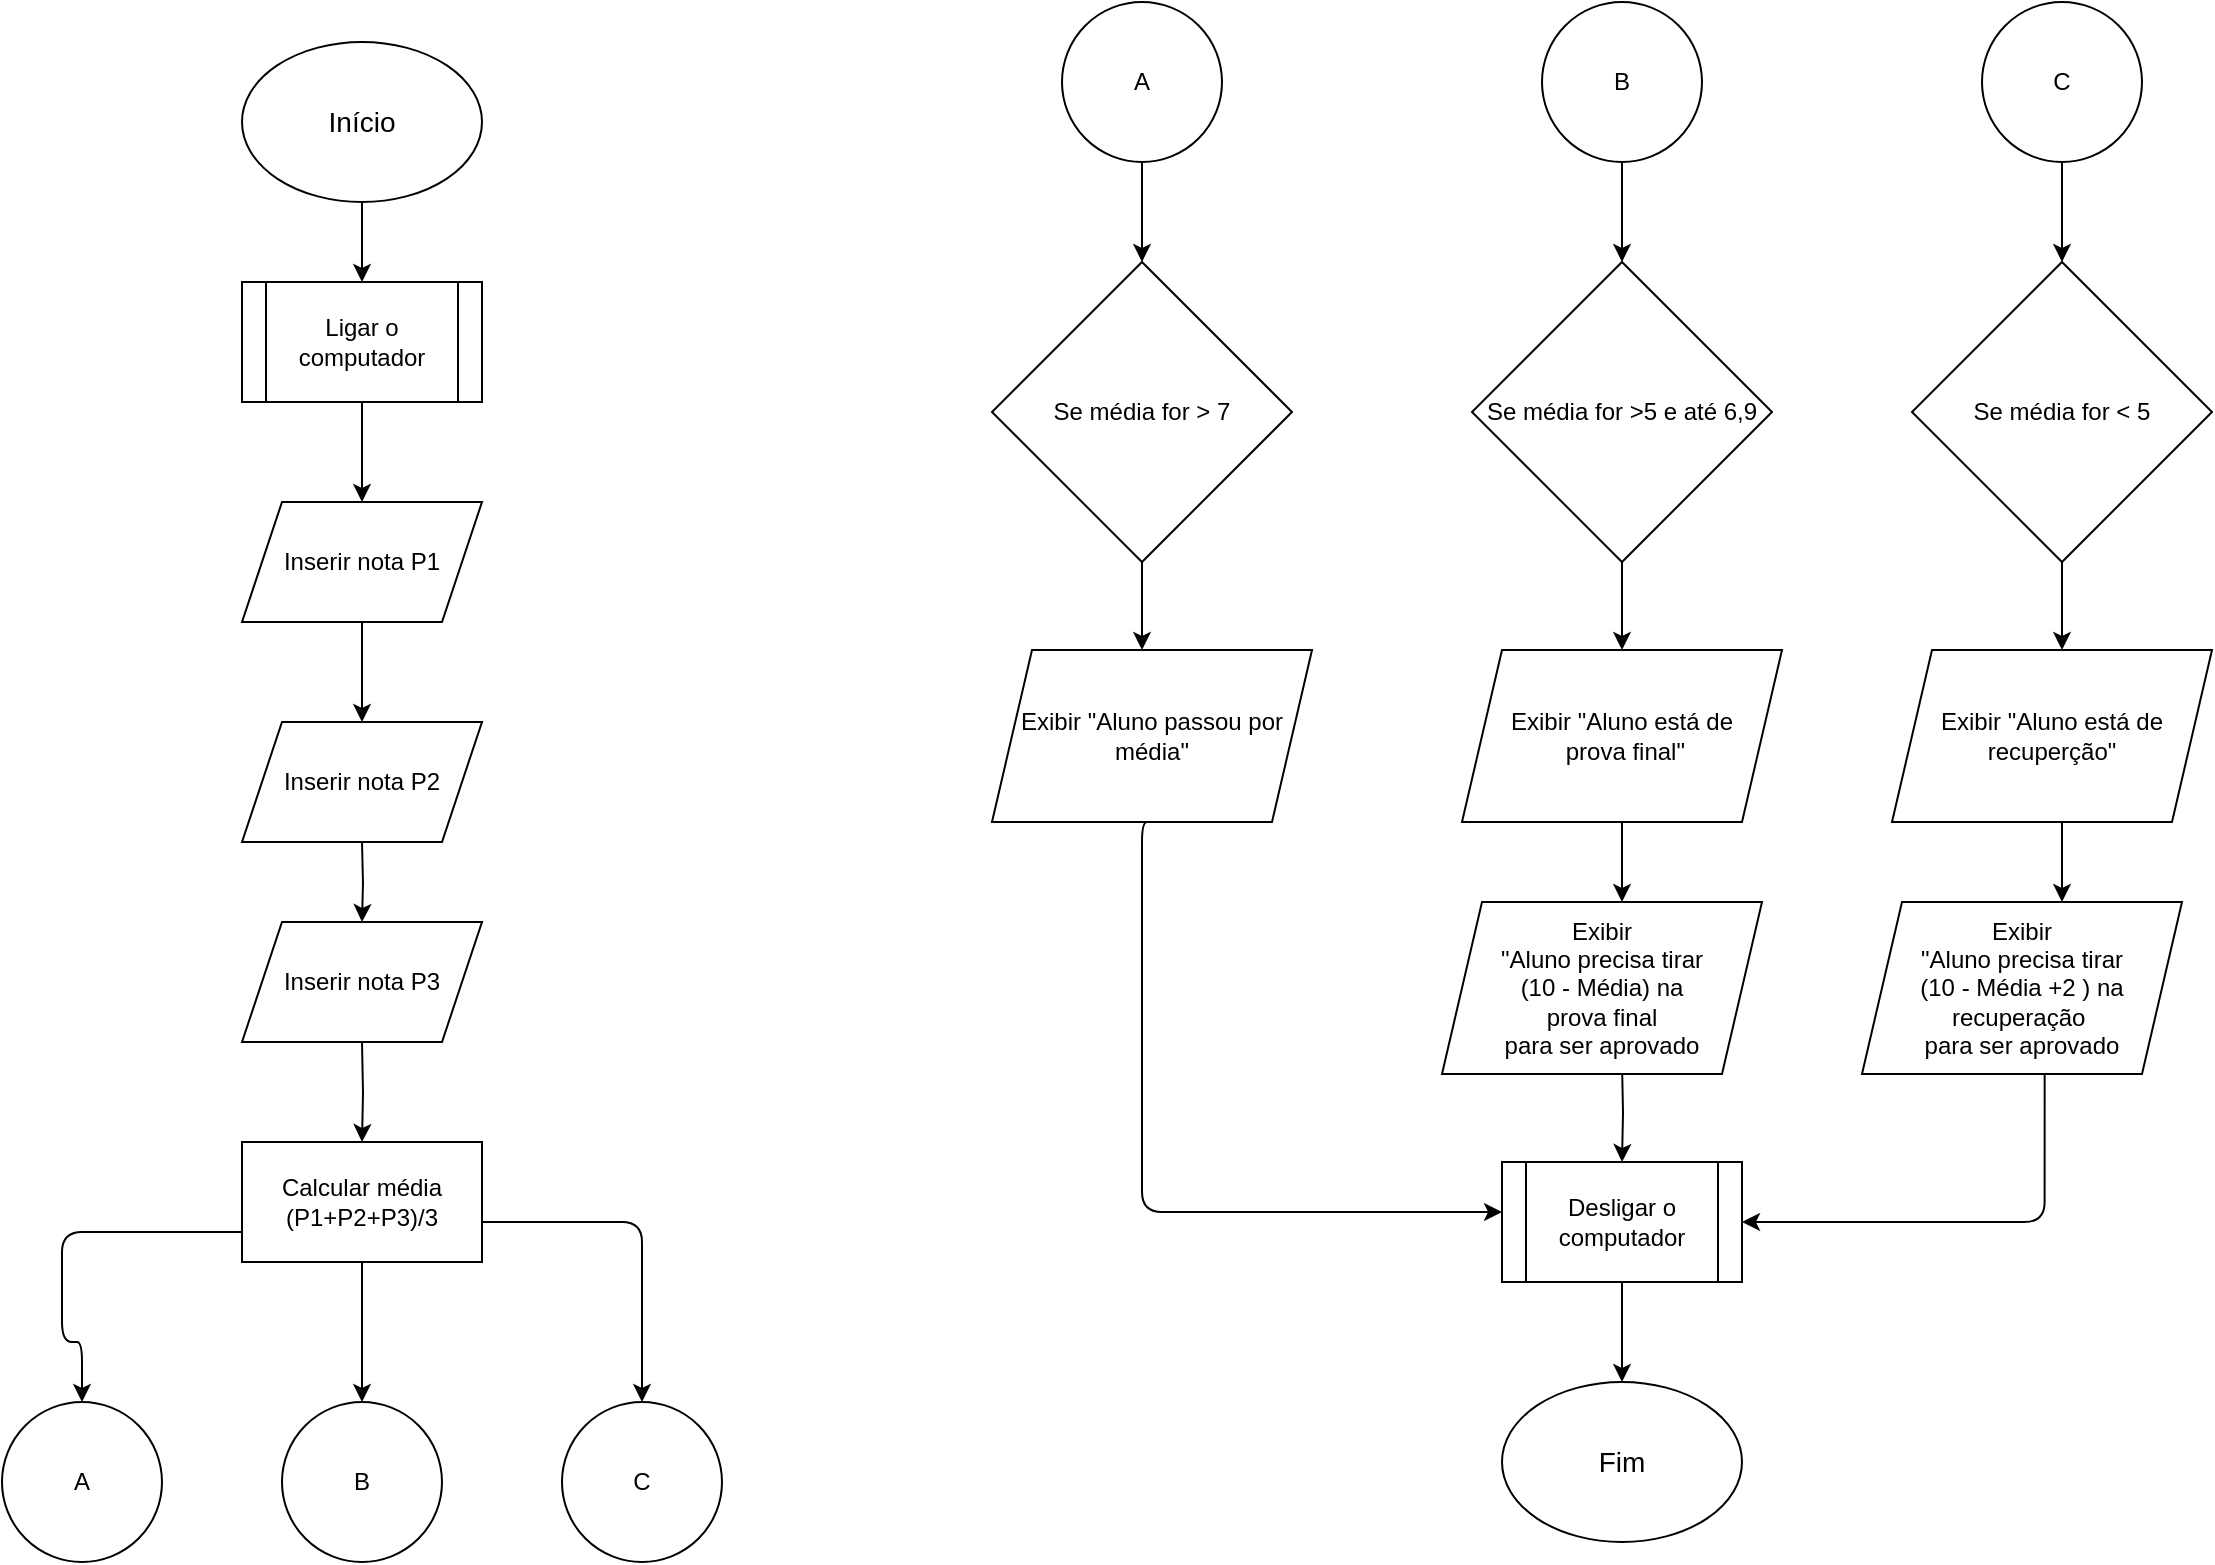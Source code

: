 <mxfile version="13.6.10" type="github">
  <diagram id="C5RBs43oDa-KdzZeNtuy" name="Page-1">
    <mxGraphModel dx="1422" dy="713" grid="1" gridSize="10" guides="1" tooltips="1" connect="1" arrows="1" fold="1" page="1" pageScale="1" pageWidth="1169" pageHeight="827" math="0" shadow="0">
      <root>
        <mxCell id="WIyWlLk6GJQsqaUBKTNV-0" />
        <mxCell id="WIyWlLk6GJQsqaUBKTNV-1" parent="WIyWlLk6GJQsqaUBKTNV-0" />
        <mxCell id="b-WoiUY8-uhjvhbyDWzW-23" value="" style="edgeStyle=orthogonalEdgeStyle;rounded=0;orthogonalLoop=1;jettySize=auto;html=1;" parent="WIyWlLk6GJQsqaUBKTNV-1" source="b-WoiUY8-uhjvhbyDWzW-0" target="b-WoiUY8-uhjvhbyDWzW-1" edge="1">
          <mxGeometry relative="1" as="geometry" />
        </mxCell>
        <mxCell id="b-WoiUY8-uhjvhbyDWzW-0" value="&lt;font style=&quot;font-size: 14px&quot;&gt;Início&lt;/font&gt;" style="ellipse;whiteSpace=wrap;html=1;" parent="WIyWlLk6GJQsqaUBKTNV-1" vertex="1">
          <mxGeometry x="140" y="50" width="120" height="80" as="geometry" />
        </mxCell>
        <mxCell id="b-WoiUY8-uhjvhbyDWzW-19" value="" style="edgeStyle=orthogonalEdgeStyle;rounded=0;orthogonalLoop=1;jettySize=auto;html=1;" parent="WIyWlLk6GJQsqaUBKTNV-1" source="b-WoiUY8-uhjvhbyDWzW-1" edge="1">
          <mxGeometry relative="1" as="geometry">
            <mxPoint x="200" y="280" as="targetPoint" />
          </mxGeometry>
        </mxCell>
        <mxCell id="b-WoiUY8-uhjvhbyDWzW-1" value="Ligar o computador" style="shape=process;whiteSpace=wrap;html=1;backgroundOutline=1;" parent="WIyWlLk6GJQsqaUBKTNV-1" vertex="1">
          <mxGeometry x="140" y="170" width="120" height="60" as="geometry" />
        </mxCell>
        <mxCell id="b-WoiUY8-uhjvhbyDWzW-20" value="" style="edgeStyle=orthogonalEdgeStyle;rounded=0;orthogonalLoop=1;jettySize=auto;html=1;" parent="WIyWlLk6GJQsqaUBKTNV-1" edge="1">
          <mxGeometry relative="1" as="geometry">
            <mxPoint x="200" y="340" as="sourcePoint" />
            <mxPoint x="200" y="390" as="targetPoint" />
          </mxGeometry>
        </mxCell>
        <mxCell id="b-WoiUY8-uhjvhbyDWzW-21" value="" style="edgeStyle=orthogonalEdgeStyle;rounded=0;orthogonalLoop=1;jettySize=auto;html=1;" parent="WIyWlLk6GJQsqaUBKTNV-1" edge="1">
          <mxGeometry relative="1" as="geometry">
            <mxPoint x="200" y="450" as="sourcePoint" />
            <mxPoint x="200" y="490" as="targetPoint" />
          </mxGeometry>
        </mxCell>
        <mxCell id="b-WoiUY8-uhjvhbyDWzW-22" value="" style="edgeStyle=orthogonalEdgeStyle;rounded=0;orthogonalLoop=1;jettySize=auto;html=1;" parent="WIyWlLk6GJQsqaUBKTNV-1" target="b-WoiUY8-uhjvhbyDWzW-8" edge="1">
          <mxGeometry relative="1" as="geometry">
            <mxPoint x="200" y="550" as="sourcePoint" />
          </mxGeometry>
        </mxCell>
        <mxCell id="b-WoiUY8-uhjvhbyDWzW-5" value="C" style="ellipse;whiteSpace=wrap;html=1;aspect=fixed;" parent="WIyWlLk6GJQsqaUBKTNV-1" vertex="1">
          <mxGeometry x="300" y="730" width="80" height="80" as="geometry" />
        </mxCell>
        <mxCell id="b-WoiUY8-uhjvhbyDWzW-6" value="A" style="ellipse;whiteSpace=wrap;html=1;aspect=fixed;" parent="WIyWlLk6GJQsqaUBKTNV-1" vertex="1">
          <mxGeometry x="20" y="730" width="80" height="80" as="geometry" />
        </mxCell>
        <mxCell id="b-WoiUY8-uhjvhbyDWzW-7" value="B" style="ellipse;whiteSpace=wrap;html=1;aspect=fixed;" parent="WIyWlLk6GJQsqaUBKTNV-1" vertex="1">
          <mxGeometry x="160" y="730" width="80" height="80" as="geometry" />
        </mxCell>
        <mxCell id="b-WoiUY8-uhjvhbyDWzW-42" value="" style="edgeStyle=orthogonalEdgeStyle;rounded=0;orthogonalLoop=1;jettySize=auto;html=1;" parent="WIyWlLk6GJQsqaUBKTNV-1" source="b-WoiUY8-uhjvhbyDWzW-8" target="b-WoiUY8-uhjvhbyDWzW-7" edge="1">
          <mxGeometry relative="1" as="geometry" />
        </mxCell>
        <mxCell id="b-WoiUY8-uhjvhbyDWzW-8" value="Calcular média (P1+P2+P3)/3" style="rounded=0;whiteSpace=wrap;html=1;" parent="WIyWlLk6GJQsqaUBKTNV-1" vertex="1">
          <mxGeometry x="140" y="600" width="120" height="60" as="geometry" />
        </mxCell>
        <mxCell id="b-WoiUY8-uhjvhbyDWzW-26" value="" style="edgeStyle=orthogonalEdgeStyle;rounded=0;orthogonalLoop=1;jettySize=auto;html=1;" parent="WIyWlLk6GJQsqaUBKTNV-1" source="b-WoiUY8-uhjvhbyDWzW-9" target="b-WoiUY8-uhjvhbyDWzW-17" edge="1">
          <mxGeometry relative="1" as="geometry" />
        </mxCell>
        <mxCell id="b-WoiUY8-uhjvhbyDWzW-9" value="C" style="ellipse;whiteSpace=wrap;html=1;aspect=fixed;" parent="WIyWlLk6GJQsqaUBKTNV-1" vertex="1">
          <mxGeometry x="1010" y="30" width="80" height="80" as="geometry" />
        </mxCell>
        <mxCell id="b-WoiUY8-uhjvhbyDWzW-24" value="" style="edgeStyle=orthogonalEdgeStyle;rounded=0;orthogonalLoop=1;jettySize=auto;html=1;" parent="WIyWlLk6GJQsqaUBKTNV-1" source="b-WoiUY8-uhjvhbyDWzW-10" target="b-WoiUY8-uhjvhbyDWzW-13" edge="1">
          <mxGeometry relative="1" as="geometry" />
        </mxCell>
        <mxCell id="b-WoiUY8-uhjvhbyDWzW-10" value="A" style="ellipse;whiteSpace=wrap;html=1;aspect=fixed;" parent="WIyWlLk6GJQsqaUBKTNV-1" vertex="1">
          <mxGeometry x="550" y="30" width="80" height="80" as="geometry" />
        </mxCell>
        <mxCell id="b-WoiUY8-uhjvhbyDWzW-25" value="" style="edgeStyle=orthogonalEdgeStyle;rounded=0;orthogonalLoop=1;jettySize=auto;html=1;" parent="WIyWlLk6GJQsqaUBKTNV-1" source="b-WoiUY8-uhjvhbyDWzW-11" target="b-WoiUY8-uhjvhbyDWzW-15" edge="1">
          <mxGeometry relative="1" as="geometry" />
        </mxCell>
        <mxCell id="b-WoiUY8-uhjvhbyDWzW-11" value="B" style="ellipse;whiteSpace=wrap;html=1;aspect=fixed;" parent="WIyWlLk6GJQsqaUBKTNV-1" vertex="1">
          <mxGeometry x="790" y="30" width="80" height="80" as="geometry" />
        </mxCell>
        <mxCell id="b-WoiUY8-uhjvhbyDWzW-27" value="" style="edgeStyle=orthogonalEdgeStyle;rounded=0;orthogonalLoop=1;jettySize=auto;html=1;" parent="WIyWlLk6GJQsqaUBKTNV-1" source="b-WoiUY8-uhjvhbyDWzW-13" edge="1">
          <mxGeometry relative="1" as="geometry">
            <mxPoint x="590" y="354" as="targetPoint" />
          </mxGeometry>
        </mxCell>
        <mxCell id="b-WoiUY8-uhjvhbyDWzW-13" value="Se média for &amp;gt; 7" style="rhombus;whiteSpace=wrap;html=1;" parent="WIyWlLk6GJQsqaUBKTNV-1" vertex="1">
          <mxGeometry x="515" y="160" width="150" height="150" as="geometry" />
        </mxCell>
        <mxCell id="b-WoiUY8-uhjvhbyDWzW-28" value="" style="edgeStyle=orthogonalEdgeStyle;rounded=0;orthogonalLoop=1;jettySize=auto;html=1;" parent="WIyWlLk6GJQsqaUBKTNV-1" source="b-WoiUY8-uhjvhbyDWzW-15" edge="1">
          <mxGeometry relative="1" as="geometry">
            <mxPoint x="830" y="354" as="targetPoint" />
          </mxGeometry>
        </mxCell>
        <mxCell id="b-WoiUY8-uhjvhbyDWzW-15" value="Se média for &amp;gt;5 e até 6,9" style="rhombus;whiteSpace=wrap;html=1;" parent="WIyWlLk6GJQsqaUBKTNV-1" vertex="1">
          <mxGeometry x="755" y="160" width="150" height="150" as="geometry" />
        </mxCell>
        <mxCell id="b-WoiUY8-uhjvhbyDWzW-33" value="" style="edgeStyle=orthogonalEdgeStyle;rounded=0;orthogonalLoop=1;jettySize=auto;html=1;" parent="WIyWlLk6GJQsqaUBKTNV-1" edge="1">
          <mxGeometry relative="1" as="geometry">
            <mxPoint x="830" y="414" as="sourcePoint" />
            <mxPoint x="830" y="480" as="targetPoint" />
          </mxGeometry>
        </mxCell>
        <mxCell id="b-WoiUY8-uhjvhbyDWzW-29" value="" style="edgeStyle=orthogonalEdgeStyle;rounded=0;orthogonalLoop=1;jettySize=auto;html=1;" parent="WIyWlLk6GJQsqaUBKTNV-1" source="b-WoiUY8-uhjvhbyDWzW-17" edge="1">
          <mxGeometry relative="1" as="geometry">
            <mxPoint x="1050" y="354" as="targetPoint" />
          </mxGeometry>
        </mxCell>
        <mxCell id="b-WoiUY8-uhjvhbyDWzW-17" value="Se média for &amp;lt; 5" style="rhombus;whiteSpace=wrap;html=1;" parent="WIyWlLk6GJQsqaUBKTNV-1" vertex="1">
          <mxGeometry x="975" y="160" width="150" height="150" as="geometry" />
        </mxCell>
        <mxCell id="b-WoiUY8-uhjvhbyDWzW-34" value="" style="edgeStyle=orthogonalEdgeStyle;rounded=0;orthogonalLoop=1;jettySize=auto;html=1;" parent="WIyWlLk6GJQsqaUBKTNV-1" edge="1">
          <mxGeometry relative="1" as="geometry">
            <mxPoint x="1050" y="414" as="sourcePoint" />
            <mxPoint x="1050" y="480" as="targetPoint" />
          </mxGeometry>
        </mxCell>
        <mxCell id="b-WoiUY8-uhjvhbyDWzW-46" value="" style="edgeStyle=orthogonalEdgeStyle;rounded=0;orthogonalLoop=1;jettySize=auto;html=1;" parent="WIyWlLk6GJQsqaUBKTNV-1" target="b-WoiUY8-uhjvhbyDWzW-35" edge="1">
          <mxGeometry relative="1" as="geometry">
            <mxPoint x="830" y="560" as="sourcePoint" />
          </mxGeometry>
        </mxCell>
        <mxCell id="b-WoiUY8-uhjvhbyDWzW-48" value="" style="edgeStyle=orthogonalEdgeStyle;rounded=0;orthogonalLoop=1;jettySize=auto;html=1;" parent="WIyWlLk6GJQsqaUBKTNV-1" source="b-WoiUY8-uhjvhbyDWzW-35" target="b-WoiUY8-uhjvhbyDWzW-36" edge="1">
          <mxGeometry relative="1" as="geometry" />
        </mxCell>
        <mxCell id="b-WoiUY8-uhjvhbyDWzW-35" value="Desligar o computador" style="shape=process;whiteSpace=wrap;html=1;backgroundOutline=1;" parent="WIyWlLk6GJQsqaUBKTNV-1" vertex="1">
          <mxGeometry x="770" y="610" width="120" height="60" as="geometry" />
        </mxCell>
        <mxCell id="b-WoiUY8-uhjvhbyDWzW-36" value="&lt;font style=&quot;font-size: 14px&quot;&gt;Fim&lt;/font&gt;" style="ellipse;whiteSpace=wrap;html=1;" parent="WIyWlLk6GJQsqaUBKTNV-1" vertex="1">
          <mxGeometry x="770" y="720" width="120" height="80" as="geometry" />
        </mxCell>
        <mxCell id="b-WoiUY8-uhjvhbyDWzW-40" value="" style="edgeStyle=segmentEdgeStyle;endArrow=classic;html=1;entryX=0;entryY=0.417;entryDx=0;entryDy=0;entryPerimeter=0;exitX=0.5;exitY=1;exitDx=0;exitDy=0;" parent="WIyWlLk6GJQsqaUBKTNV-1" target="b-WoiUY8-uhjvhbyDWzW-35" edge="1" source="z8F6kMm-U6DAvrG5WJcL-3">
          <mxGeometry width="50" height="50" relative="1" as="geometry">
            <mxPoint x="590" y="610" as="sourcePoint" />
            <mxPoint x="760" y="635" as="targetPoint" />
            <Array as="points">
              <mxPoint x="590" y="440" />
              <mxPoint x="590" y="635" />
            </Array>
          </mxGeometry>
        </mxCell>
        <mxCell id="b-WoiUY8-uhjvhbyDWzW-41" value="" style="edgeStyle=segmentEdgeStyle;endArrow=classic;html=1;exitX=0;exitY=0.75;exitDx=0;exitDy=0;entryX=0.5;entryY=0;entryDx=0;entryDy=0;" parent="WIyWlLk6GJQsqaUBKTNV-1" source="b-WoiUY8-uhjvhbyDWzW-8" target="b-WoiUY8-uhjvhbyDWzW-6" edge="1">
          <mxGeometry width="50" height="50" relative="1" as="geometry">
            <mxPoint x="50" y="640" as="sourcePoint" />
            <mxPoint x="100" y="700" as="targetPoint" />
            <Array as="points">
              <mxPoint x="50" y="645" />
              <mxPoint x="50" y="700" />
              <mxPoint x="60" y="700" />
            </Array>
          </mxGeometry>
        </mxCell>
        <mxCell id="b-WoiUY8-uhjvhbyDWzW-45" value="" style="edgeStyle=segmentEdgeStyle;endArrow=classic;html=1;entryX=0.5;entryY=0;entryDx=0;entryDy=0;" parent="WIyWlLk6GJQsqaUBKTNV-1" target="b-WoiUY8-uhjvhbyDWzW-5" edge="1">
          <mxGeometry width="50" height="50" relative="1" as="geometry">
            <mxPoint x="260" y="640" as="sourcePoint" />
            <mxPoint x="310" y="590" as="targetPoint" />
          </mxGeometry>
        </mxCell>
        <mxCell id="b-WoiUY8-uhjvhbyDWzW-47" value="" style="edgeStyle=segmentEdgeStyle;endArrow=classic;html=1;entryX=1;entryY=0.5;entryDx=0;entryDy=0;exitX=0.449;exitY=1.067;exitDx=0;exitDy=0;exitPerimeter=0;" parent="WIyWlLk6GJQsqaUBKTNV-1" target="b-WoiUY8-uhjvhbyDWzW-35" edge="1">
          <mxGeometry width="50" height="50" relative="1" as="geometry">
            <mxPoint x="1041.33" y="565.36" as="sourcePoint" />
            <mxPoint x="1050" y="590" as="targetPoint" />
            <Array as="points">
              <mxPoint x="1041" y="640" />
            </Array>
          </mxGeometry>
        </mxCell>
        <mxCell id="z8F6kMm-U6DAvrG5WJcL-0" value="Inserir nota P1" style="shape=parallelogram;perimeter=parallelogramPerimeter;whiteSpace=wrap;html=1;fixedSize=1;" vertex="1" parent="WIyWlLk6GJQsqaUBKTNV-1">
          <mxGeometry x="140" y="280" width="120" height="60" as="geometry" />
        </mxCell>
        <mxCell id="z8F6kMm-U6DAvrG5WJcL-1" value="Inserir nota P3" style="shape=parallelogram;perimeter=parallelogramPerimeter;whiteSpace=wrap;html=1;fixedSize=1;" vertex="1" parent="WIyWlLk6GJQsqaUBKTNV-1">
          <mxGeometry x="140" y="490" width="120" height="60" as="geometry" />
        </mxCell>
        <mxCell id="z8F6kMm-U6DAvrG5WJcL-2" value="Inserir nota P2" style="shape=parallelogram;perimeter=parallelogramPerimeter;whiteSpace=wrap;html=1;fixedSize=1;" vertex="1" parent="WIyWlLk6GJQsqaUBKTNV-1">
          <mxGeometry x="140" y="390" width="120" height="60" as="geometry" />
        </mxCell>
        <mxCell id="z8F6kMm-U6DAvrG5WJcL-3" value="&lt;font style=&quot;font-size: 12px&quot;&gt;Exibir &quot;Aluno passou por média&quot;&lt;/font&gt;" style="shape=parallelogram;perimeter=parallelogramPerimeter;whiteSpace=wrap;html=1;fixedSize=1;" vertex="1" parent="WIyWlLk6GJQsqaUBKTNV-1">
          <mxGeometry x="515" y="354" width="160" height="86" as="geometry" />
        </mxCell>
        <mxCell id="z8F6kMm-U6DAvrG5WJcL-4" value="&lt;font style=&quot;font-size: 12px&quot;&gt;Exibir &quot;Aluno está de&lt;br&gt;recuperção&quot;&lt;/font&gt;" style="shape=parallelogram;perimeter=parallelogramPerimeter;whiteSpace=wrap;html=1;fixedSize=1;" vertex="1" parent="WIyWlLk6GJQsqaUBKTNV-1">
          <mxGeometry x="965" y="354" width="160" height="86" as="geometry" />
        </mxCell>
        <mxCell id="z8F6kMm-U6DAvrG5WJcL-5" value="&lt;font style=&quot;font-size: 12px&quot;&gt;Exibir &quot;Aluno está de&lt;br&gt;&amp;nbsp;prova final&quot;&lt;/font&gt;" style="shape=parallelogram;perimeter=parallelogramPerimeter;whiteSpace=wrap;html=1;fixedSize=1;" vertex="1" parent="WIyWlLk6GJQsqaUBKTNV-1">
          <mxGeometry x="750" y="354" width="160" height="86" as="geometry" />
        </mxCell>
        <mxCell id="z8F6kMm-U6DAvrG5WJcL-6" value="Exibir &lt;br&gt;&quot;Aluno precisa tirar &lt;br&gt;(10 - Média) na &lt;br&gt;prova final &lt;br&gt;para ser aprovado" style="shape=parallelogram;perimeter=parallelogramPerimeter;whiteSpace=wrap;html=1;fixedSize=1;" vertex="1" parent="WIyWlLk6GJQsqaUBKTNV-1">
          <mxGeometry x="740" y="480" width="160" height="86" as="geometry" />
        </mxCell>
        <mxCell id="z8F6kMm-U6DAvrG5WJcL-10" value="Exibir &lt;br&gt;&quot;Aluno precisa tirar &lt;br&gt;(10 - Média +2 ) na &lt;br&gt;recuperação&amp;nbsp;&lt;br&gt;para ser aprovado" style="shape=parallelogram;perimeter=parallelogramPerimeter;whiteSpace=wrap;html=1;fixedSize=1;" vertex="1" parent="WIyWlLk6GJQsqaUBKTNV-1">
          <mxGeometry x="950" y="480" width="160" height="86" as="geometry" />
        </mxCell>
      </root>
    </mxGraphModel>
  </diagram>
</mxfile>
